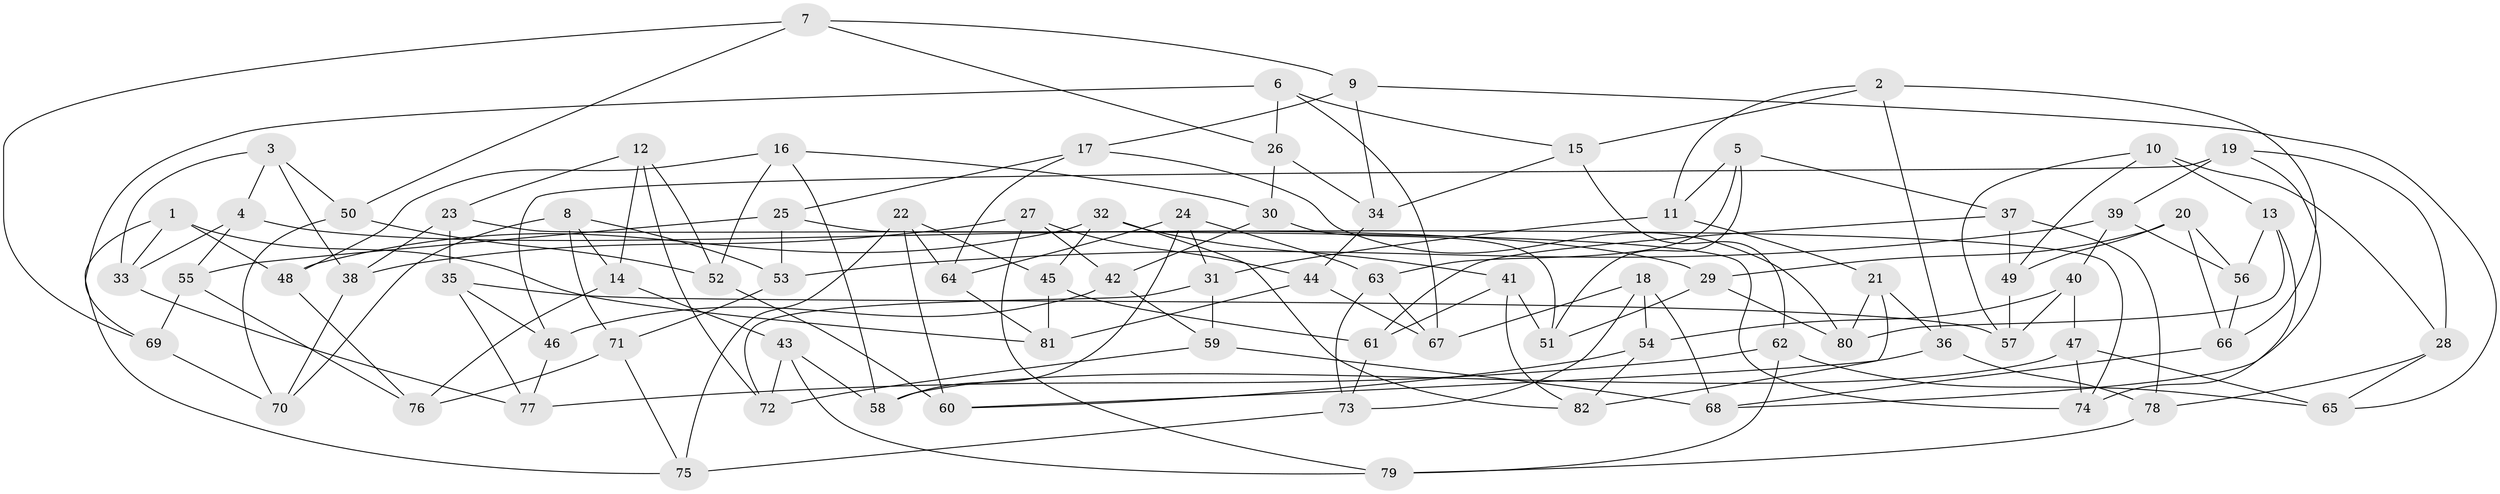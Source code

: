 // Generated by graph-tools (version 1.1) at 2025/11/02/27/25 16:11:43]
// undirected, 82 vertices, 164 edges
graph export_dot {
graph [start="1"]
  node [color=gray90,style=filled];
  1;
  2;
  3;
  4;
  5;
  6;
  7;
  8;
  9;
  10;
  11;
  12;
  13;
  14;
  15;
  16;
  17;
  18;
  19;
  20;
  21;
  22;
  23;
  24;
  25;
  26;
  27;
  28;
  29;
  30;
  31;
  32;
  33;
  34;
  35;
  36;
  37;
  38;
  39;
  40;
  41;
  42;
  43;
  44;
  45;
  46;
  47;
  48;
  49;
  50;
  51;
  52;
  53;
  54;
  55;
  56;
  57;
  58;
  59;
  60;
  61;
  62;
  63;
  64;
  65;
  66;
  67;
  68;
  69;
  70;
  71;
  72;
  73;
  74;
  75;
  76;
  77;
  78;
  79;
  80;
  81;
  82;
  1 -- 81;
  1 -- 75;
  1 -- 48;
  1 -- 33;
  2 -- 66;
  2 -- 15;
  2 -- 36;
  2 -- 11;
  3 -- 38;
  3 -- 50;
  3 -- 33;
  3 -- 4;
  4 -- 33;
  4 -- 29;
  4 -- 55;
  5 -- 37;
  5 -- 63;
  5 -- 51;
  5 -- 11;
  6 -- 15;
  6 -- 26;
  6 -- 67;
  6 -- 69;
  7 -- 9;
  7 -- 69;
  7 -- 50;
  7 -- 26;
  8 -- 70;
  8 -- 53;
  8 -- 71;
  8 -- 14;
  9 -- 17;
  9 -- 65;
  9 -- 34;
  10 -- 57;
  10 -- 49;
  10 -- 13;
  10 -- 28;
  11 -- 31;
  11 -- 21;
  12 -- 14;
  12 -- 72;
  12 -- 23;
  12 -- 52;
  13 -- 80;
  13 -- 74;
  13 -- 56;
  14 -- 76;
  14 -- 43;
  15 -- 34;
  15 -- 62;
  16 -- 52;
  16 -- 58;
  16 -- 30;
  16 -- 48;
  17 -- 25;
  17 -- 80;
  17 -- 64;
  18 -- 68;
  18 -- 73;
  18 -- 54;
  18 -- 67;
  19 -- 39;
  19 -- 46;
  19 -- 68;
  19 -- 28;
  20 -- 66;
  20 -- 29;
  20 -- 56;
  20 -- 49;
  21 -- 80;
  21 -- 82;
  21 -- 36;
  22 -- 75;
  22 -- 60;
  22 -- 64;
  22 -- 45;
  23 -- 74;
  23 -- 35;
  23 -- 38;
  24 -- 64;
  24 -- 31;
  24 -- 63;
  24 -- 58;
  25 -- 53;
  25 -- 74;
  25 -- 55;
  26 -- 34;
  26 -- 30;
  27 -- 44;
  27 -- 42;
  27 -- 79;
  27 -- 38;
  28 -- 78;
  28 -- 65;
  29 -- 80;
  29 -- 51;
  30 -- 51;
  30 -- 42;
  31 -- 59;
  31 -- 72;
  32 -- 48;
  32 -- 45;
  32 -- 82;
  32 -- 41;
  33 -- 77;
  34 -- 44;
  35 -- 77;
  35 -- 57;
  35 -- 46;
  36 -- 60;
  36 -- 78;
  37 -- 78;
  37 -- 61;
  37 -- 49;
  38 -- 70;
  39 -- 40;
  39 -- 56;
  39 -- 53;
  40 -- 47;
  40 -- 54;
  40 -- 57;
  41 -- 51;
  41 -- 82;
  41 -- 61;
  42 -- 46;
  42 -- 59;
  43 -- 58;
  43 -- 79;
  43 -- 72;
  44 -- 81;
  44 -- 67;
  45 -- 61;
  45 -- 81;
  46 -- 77;
  47 -- 65;
  47 -- 74;
  47 -- 58;
  48 -- 76;
  49 -- 57;
  50 -- 70;
  50 -- 52;
  52 -- 60;
  53 -- 71;
  54 -- 60;
  54 -- 82;
  55 -- 76;
  55 -- 69;
  56 -- 66;
  59 -- 72;
  59 -- 68;
  61 -- 73;
  62 -- 77;
  62 -- 79;
  62 -- 65;
  63 -- 67;
  63 -- 73;
  64 -- 81;
  66 -- 68;
  69 -- 70;
  71 -- 75;
  71 -- 76;
  73 -- 75;
  78 -- 79;
}
